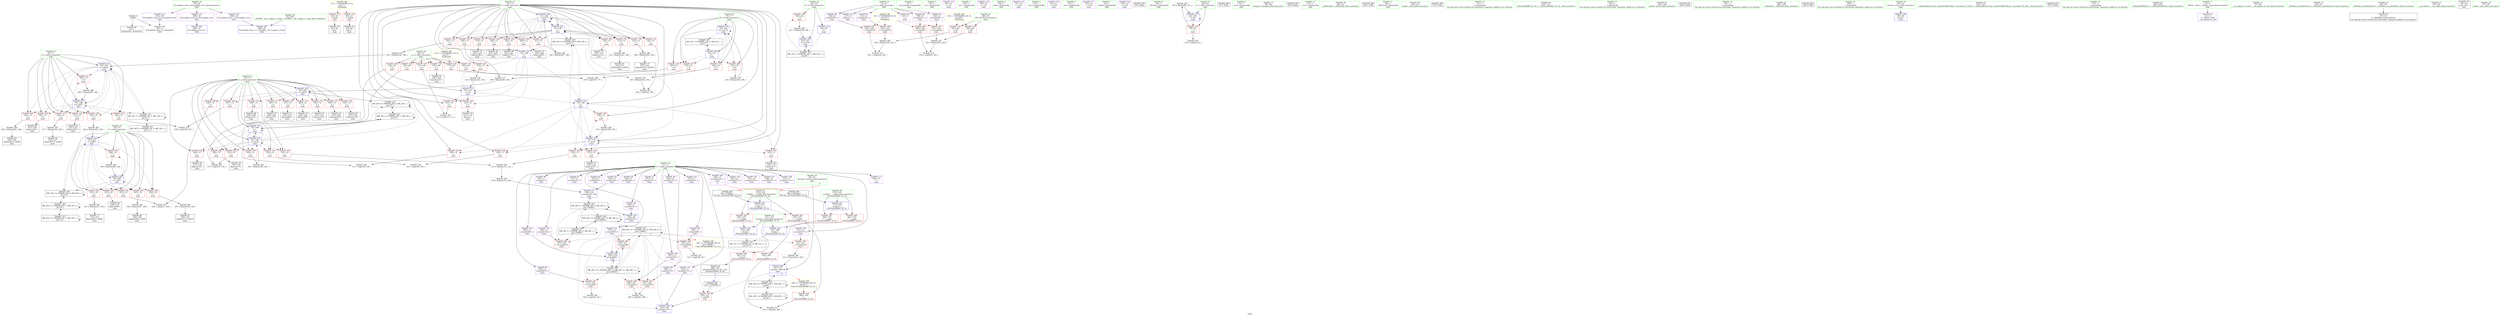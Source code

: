 digraph "SVFG" {
	label="SVFG";

	Node0x559bc546ea20 [shape=record,color=grey,label="{NodeID: 0\nNullPtr}"];
	Node0x559bc546ea20 -> Node0x559bc5495c10[style=solid];
	Node0x559bc546ea20 -> Node0x559bc5499000[style=solid];
	Node0x559bc54c0100 [shape=record,color=yellow,style=double,label="{NodeID: 360\n2V_1 = ENCHI(MR_2V_0)\npts\{1 \}\nFun[main]}"];
	Node0x559bc54c0100 -> Node0x559bc549a940[style=dashed];
	Node0x559bc54c0100 -> Node0x559bc549aa10[style=dashed];
	Node0x559bc54a4a10 [shape=record,color=grey,label="{NodeID: 277\n190 = Binary(188, 189, )\n}"];
	Node0x559bc54a4a10 -> Node0x559bc5499b90[style=solid];
	Node0x559bc5498440 [shape=record,color=red,label="{NodeID: 194\n268\<--267\n\<--arrayidx78\nmain\n}"];
	Node0x559bc5498440 -> Node0x559bc54a7b90[style=solid];
	Node0x559bc5495720 [shape=record,color=purple,label="{NodeID: 111\n345\<--11\n\<--f\nmain\n}"];
	Node0x559bc5493930 [shape=record,color=green,label="{NodeID: 28\n64\<--65\nT\<--T_field_insensitive\nmain\n}"];
	Node0x559bc5493930 -> Node0x559bc549abb0[style=solid];
	Node0x559bc5493930 -> Node0x559bc54991d0[style=solid];
	Node0x559bc5493930 -> Node0x559bc54a2280[style=solid];
	Node0x559bc54a7410 [shape=record,color=grey,label="{NodeID: 305\n137 = cmp(135, 136, )\n}"];
	Node0x559bc5499b90 [shape=record,color=blue,label="{NodeID: 222\n74\<--190\nj\<--add32\nmain\n}"];
	Node0x559bc5499b90 -> Node0x559bc549cdd0[style=dashed];
	Node0x559bc5499b90 -> Node0x559bc549cea0[style=dashed];
	Node0x559bc5499b90 -> Node0x559bc549cf70[style=dashed];
	Node0x559bc5499b90 -> Node0x559bc549d040[style=dashed];
	Node0x559bc5499b90 -> Node0x559bc549d110[style=dashed];
	Node0x559bc5499b90 -> Node0x559bc549d1e0[style=dashed];
	Node0x559bc5499b90 -> Node0x559bc549d2b0[style=dashed];
	Node0x559bc5499b90 -> Node0x559bc549d380[style=dashed];
	Node0x559bc5499b90 -> Node0x559bc549d450[style=dashed];
	Node0x559bc5499b90 -> Node0x559bc54bb660[style=dashed];
	Node0x559bc549b640 [shape=record,color=red,label="{NodeID: 139\n231\<--70\n\<--k\nmain\n}"];
	Node0x559bc549b640 -> Node0x559bc54967d0[style=solid];
	Node0x559bc5496220 [shape=record,color=black,label="{NodeID: 56\n147\<--146\nidxprom13\<--\nmain\n}"];
	Node0x559bc549cd00 [shape=record,color=red,label="{NodeID: 167\n164\<--74\n\<--j\nmain\n}"];
	Node0x559bc549cd00 -> Node0x559bc54a5790[style=solid];
	Node0x559bc54978e0 [shape=record,color=purple,label="{NodeID: 84\n116\<--8\n\<--a\nmain\n}"];
	Node0x559bc546e930 [shape=record,color=green,label="{NodeID: 1\n7\<--1\n__dso_handle\<--dummyObj\nGlob }"];
	Node0x559bc54c0210 [shape=record,color=yellow,style=double,label="{NodeID: 361\n4V_1 = ENCHI(MR_4V_0)\npts\{10 \}\nFun[main]}"];
	Node0x559bc54c0210 -> Node0x559bc549dd40[style=dashed];
	Node0x559bc54c0210 -> Node0x559bc549de10[style=dashed];
	Node0x559bc54c0210 -> Node0x559bc549dfb0[style=dashed];
	Node0x559bc54c0210 -> Node0x559bc549e080[style=dashed];
	Node0x559bc54a4b90 [shape=record,color=grey,label="{NodeID: 278\n333 = Binary(332, 108, )\n}"];
	Node0x559bc54a4b90 -> Node0x559bc54a21b0[style=solid];
	Node0x559bc5498510 [shape=record,color=red,label="{NodeID: 195\n278\<--277\n\<--arrayidx85\nmain\n}"];
	Node0x559bc5498510 -> Node0x559bc5499e00[style=solid];
	Node0x559bc54957f0 [shape=record,color=purple,label="{NodeID: 112\n346\<--11\narrayidx123\<--f\nmain\n}"];
	Node0x559bc54957f0 -> Node0x559bc5498780[style=solid];
	Node0x559bc5493a00 [shape=record,color=green,label="{NodeID: 29\n66\<--67\nn\<--n_field_insensitive\nmain\n}"];
	Node0x559bc5493a00 -> Node0x559bc549ac80[style=solid];
	Node0x559bc5493a00 -> Node0x559bc549ad50[style=solid];
	Node0x559bc5493a00 -> Node0x559bc549ae20[style=solid];
	Node0x559bc5493a00 -> Node0x559bc549aef0[style=solid];
	Node0x559bc5493a00 -> Node0x559bc549afc0[style=solid];
	Node0x559bc5493a00 -> Node0x559bc549b090[style=solid];
	Node0x559bc54a7590 [shape=record,color=grey,label="{NodeID: 306\n131 = cmp(129, 130, )\n}"];
	Node0x559bc5499c60 [shape=record,color=blue,label="{NodeID: 223\n70\<--193\nk\<--add33\nmain\n}"];
	Node0x559bc5499c60 -> Node0x559bc549b300[style=dashed];
	Node0x559bc5499c60 -> Node0x559bc549b3d0[style=dashed];
	Node0x559bc5499c60 -> Node0x559bc549b4a0[style=dashed];
	Node0x559bc5499c60 -> Node0x559bc549b570[style=dashed];
	Node0x559bc5499c60 -> Node0x559bc549b640[style=dashed];
	Node0x559bc5499c60 -> Node0x559bc549b710[style=dashed];
	Node0x559bc5499c60 -> Node0x559bc549b7e0[style=dashed];
	Node0x559bc5499c60 -> Node0x559bc5499c60[style=dashed];
	Node0x559bc5499c60 -> Node0x559bc5499fa0[style=dashed];
	Node0x559bc5499c60 -> Node0x559bc54b7660[style=dashed];
	Node0x559bc549b710 [shape=record,color=red,label="{NodeID: 140\n243\<--70\n\<--k\nmain\n}"];
	Node0x559bc549b710 -> Node0x559bc54a5d90[style=solid];
	Node0x559bc54962f0 [shape=record,color=black,label="{NodeID: 57\n156\<--155\nidxprom15\<--\nmain\n}"];
	Node0x559bc549cdd0 [shape=record,color=red,label="{NodeID: 168\n197\<--74\n\<--j\nmain\n}"];
	Node0x559bc549cdd0 -> Node0x559bc54a8310[style=solid];
	Node0x559bc54979b0 [shape=record,color=purple,label="{NodeID: 85\n202\<--8\narrayidx38\<--a\nmain\n}"];
	Node0x559bc54979b0 -> Node0x559bc549dd40[style=solid];
	Node0x559bc5474a80 [shape=record,color=green,label="{NodeID: 2\n14\<--1\n.str\<--dummyObj\nGlob }"];
	Node0x559bc54a4d10 [shape=record,color=grey,label="{NodeID: 279\n193 = Binary(192, 108, )\n}"];
	Node0x559bc54a4d10 -> Node0x559bc5499c60[style=solid];
	Node0x559bc54985e0 [shape=record,color=red,label="{NodeID: 196\n312\<--311\n\<--arrayidx107\nmain\n}"];
	Node0x559bc54985e0 -> Node0x559bc54a5910[style=solid];
	Node0x559bc54958c0 [shape=record,color=purple,label="{NodeID: 113\n85\<--14\n\<--.str\nmain\n}"];
	Node0x559bc5493ad0 [shape=record,color=green,label="{NodeID: 30\n68\<--69\ndif\<--dif_field_insensitive\nmain\n}"];
	Node0x559bc5493ad0 -> Node0x559bc549b160[style=solid];
	Node0x559bc5493ad0 -> Node0x559bc549b230[style=solid];
	Node0x559bc54a7710 [shape=record,color=grey,label="{NodeID: 307\n221 = cmp(220, 83, )\n}"];
	Node0x559bc5499d30 [shape=record,color=blue,label="{NodeID: 224\n78\<--224\nl\<--add51\nmain\n}"];
	Node0x559bc5499d30 -> Node0x559bc549d860[style=dashed];
	Node0x559bc5499d30 -> Node0x559bc549d930[style=dashed];
	Node0x559bc5499d30 -> Node0x559bc549da00[style=dashed];
	Node0x559bc5499d30 -> Node0x559bc549dad0[style=dashed];
	Node0x559bc5499d30 -> Node0x559bc549dba0[style=dashed];
	Node0x559bc5499d30 -> Node0x559bc549dc70[style=dashed];
	Node0x559bc5499d30 -> Node0x559bc5499ed0[style=dashed];
	Node0x559bc5499d30 -> Node0x559bc54bd960[style=dashed];
	Node0x559bc549b7e0 [shape=record,color=red,label="{NodeID: 141\n295\<--70\n\<--k\nmain\n}"];
	Node0x559bc549b7e0 -> Node0x559bc54a6990[style=solid];
	Node0x559bc54963c0 [shape=record,color=black,label="{NodeID: 58\n159\<--158\nidxprom17\<--\nmain\n}"];
	Node0x559bc549cea0 [shape=record,color=red,label="{NodeID: 169\n228\<--74\n\<--j\nmain\n}"];
	Node0x559bc549cea0 -> Node0x559bc54a7d10[style=solid];
	Node0x559bc5497a80 [shape=record,color=purple,label="{NodeID: 86\n208\<--8\narrayidx41\<--a\nmain\n}"];
	Node0x559bc5497a80 -> Node0x559bc549de10[style=solid];
	Node0x559bc54727c0 [shape=record,color=green,label="{NodeID: 3\n16\<--1\n.str.1\<--dummyObj\nGlob }"];
	Node0x559bc54a4e90 [shape=record,color=grey,label="{NodeID: 280\n328 = Binary(327, 108, )\n}"];
	Node0x559bc54a4e90 -> Node0x559bc549a210[style=solid];
	Node0x559bc54986b0 [shape=record,color=red,label="{NodeID: 197\n318\<--315\n\<--call109\nmain\n}"];
	Node0x559bc54986b0 -> Node0x559bc549a140[style=solid];
	Node0x559bc5495990 [shape=record,color=purple,label="{NodeID: 114\n86\<--16\n\<--.str.1\nmain\n}"];
	Node0x559bc5493ba0 [shape=record,color=green,label="{NodeID: 31\n70\<--71\nk\<--k_field_insensitive\nmain\n}"];
	Node0x559bc5493ba0 -> Node0x559bc549b300[style=solid];
	Node0x559bc5493ba0 -> Node0x559bc549b3d0[style=solid];
	Node0x559bc5493ba0 -> Node0x559bc549b4a0[style=solid];
	Node0x559bc5493ba0 -> Node0x559bc549b570[style=solid];
	Node0x559bc5493ba0 -> Node0x559bc549b640[style=solid];
	Node0x559bc5493ba0 -> Node0x559bc549b710[style=solid];
	Node0x559bc5493ba0 -> Node0x559bc549b7e0[style=solid];
	Node0x559bc5493ba0 -> Node0x559bc5499c60[style=solid];
	Node0x559bc5493ba0 -> Node0x559bc5499fa0[style=solid];
	Node0x559bc54a7890 [shape=record,color=grey,label="{NodeID: 308\n178 = cmp(176, 177, )\n}"];
	Node0x559bc5499e00 [shape=record,color=blue,label="{NodeID: 225\n284\<--278\narrayidx89\<--\nmain\n}"];
	Node0x559bc5499e00 -> Node0x559bc54b6c60[style=dashed];
	Node0x559bc549b8b0 [shape=record,color=red,label="{NodeID: 142\n110\<--72\n\<--i\nmain\n}"];
	Node0x559bc549b8b0 -> Node0x559bc54a6e10[style=solid];
	Node0x559bc5496490 [shape=record,color=black,label="{NodeID: 59\n201\<--200\nidxprom37\<--\nmain\n}"];
	Node0x559bc549cf70 [shape=record,color=red,label="{NodeID: 170\n258\<--74\n\<--j\nmain\n}"];
	Node0x559bc549cf70 -> Node0x559bc5496be0[style=solid];
	Node0x559bc5497b50 [shape=record,color=purple,label="{NodeID: 87\n233\<--8\narrayidx56\<--a\nmain\n}"];
	Node0x559bc5497b50 -> Node0x559bc549dfb0[style=solid];
	Node0x559bc54723a0 [shape=record,color=green,label="{NodeID: 4\n18\<--1\nstdin\<--dummyObj\nGlob }"];
	Node0x559bc54a5010 [shape=record,color=grey,label="{NodeID: 281\n217 = Binary(216, 108, )\n}"];
	Node0x559bc54a5010 -> Node0x559bc5496700[style=solid];
	Node0x559bc5498780 [shape=record,color=red,label="{NodeID: 198\n347\<--346\n\<--arrayidx123\nmain\n}"];
	Node0x559bc5495a60 [shape=record,color=purple,label="{NodeID: 115\n91\<--19\n\<--.str.2\nmain\n}"];
	Node0x559bc5493c70 [shape=record,color=green,label="{NodeID: 32\n72\<--73\ni\<--i_field_insensitive\nmain\n}"];
	Node0x559bc5493c70 -> Node0x559bc549b8b0[style=solid];
	Node0x559bc5493c70 -> Node0x559bc549b980[style=solid];
	Node0x559bc5493c70 -> Node0x559bc549ba50[style=solid];
	Node0x559bc5493c70 -> Node0x559bc549bb20[style=solid];
	Node0x559bc5493c70 -> Node0x559bc549bbf0[style=solid];
	Node0x559bc5493c70 -> Node0x559bc549bcc0[style=solid];
	Node0x559bc5493c70 -> Node0x559bc549bd90[style=solid];
	Node0x559bc5493c70 -> Node0x559bc549be60[style=solid];
	Node0x559bc5493c70 -> Node0x559bc549bf30[style=solid];
	Node0x559bc5493c70 -> Node0x559bc549c000[style=solid];
	Node0x559bc5493c70 -> Node0x559bc549c0d0[style=solid];
	Node0x559bc5493c70 -> Node0x559bc549c1a0[style=solid];
	Node0x559bc5493c70 -> Node0x559bc549c270[style=solid];
	Node0x559bc5493c70 -> Node0x559bc549c340[style=solid];
	Node0x559bc5493c70 -> Node0x559bc549c410[style=solid];
	Node0x559bc5493c70 -> Node0x559bc549c4e0[style=solid];
	Node0x559bc5493c70 -> Node0x559bc549c5b0[style=solid];
	Node0x559bc5493c70 -> Node0x559bc549c680[style=solid];
	Node0x559bc5493c70 -> Node0x559bc549c750[style=solid];
	Node0x559bc5493c70 -> Node0x559bc549c820[style=solid];
	Node0x559bc5493c70 -> Node0x559bc5499370[style=solid];
	Node0x559bc5493c70 -> Node0x559bc5499440[style=solid];
	Node0x559bc5493c70 -> Node0x559bc5499510[style=solid];
	Node0x559bc5493c70 -> Node0x559bc5499920[style=solid];
	Node0x559bc5493c70 -> Node0x559bc5499ac0[style=solid];
	Node0x559bc5493c70 -> Node0x559bc549a210[style=solid];
	Node0x559bc54a7a10 [shape=record,color=grey,label="{NodeID: 309\n252 = cmp(251, 83, )\n}"];
	Node0x559bc5499ed0 [shape=record,color=blue,label="{NodeID: 226\n78\<--290\nl\<--inc93\nmain\n}"];
	Node0x559bc5499ed0 -> Node0x559bc549d860[style=dashed];
	Node0x559bc5499ed0 -> Node0x559bc549d930[style=dashed];
	Node0x559bc5499ed0 -> Node0x559bc549da00[style=dashed];
	Node0x559bc5499ed0 -> Node0x559bc549dad0[style=dashed];
	Node0x559bc5499ed0 -> Node0x559bc549dba0[style=dashed];
	Node0x559bc5499ed0 -> Node0x559bc549dc70[style=dashed];
	Node0x559bc5499ed0 -> Node0x559bc5499ed0[style=dashed];
	Node0x559bc5499ed0 -> Node0x559bc54bd960[style=dashed];
	Node0x559bc549b980 [shape=record,color=red,label="{NodeID: 143\n114\<--72\n\<--i\nmain\n}"];
	Node0x559bc549b980 -> Node0x559bc5496080[style=solid];
	Node0x559bc5496560 [shape=record,color=black,label="{NodeID: 60\n207\<--206\nidxprom40\<--\nmain\n}"];
	Node0x559bc549d040 [shape=record,color=red,label="{NodeID: 171\n265\<--74\n\<--j\nmain\n}"];
	Node0x559bc549d040 -> Node0x559bc5496d80[style=solid];
	Node0x559bc5497c20 [shape=record,color=purple,label="{NodeID: 88\n239\<--8\narrayidx59\<--a\nmain\n}"];
	Node0x559bc5497c20 -> Node0x559bc549e080[style=solid];
	Node0x559bc5472430 [shape=record,color=green,label="{NodeID: 5\n19\<--1\n.str.2\<--dummyObj\nGlob }"];
	Node0x559bc54c0590 [shape=record,color=yellow,style=double,label="{NodeID: 365\n12V_1 = ENCHI(MR_12V_0)\npts\{67 \}\nFun[main]}"];
	Node0x559bc54c0590 -> Node0x559bc549ac80[style=dashed];
	Node0x559bc54c0590 -> Node0x559bc549ad50[style=dashed];
	Node0x559bc54c0590 -> Node0x559bc549ae20[style=dashed];
	Node0x559bc54c0590 -> Node0x559bc549aef0[style=dashed];
	Node0x559bc54c0590 -> Node0x559bc549afc0[style=dashed];
	Node0x559bc54c0590 -> Node0x559bc549b090[style=dashed];
	Node0x559bc54a5190 [shape=record,color=grey,label="{NodeID: 282\n224 = Binary(223, 108, )\n}"];
	Node0x559bc54a5190 -> Node0x559bc5499d30[style=solid];
	Node0x559bc5498850 [shape=record,color=red,label="{NodeID: 199\n391\<--371\n\<--retval\n_ZSt3minIiERKT_S2_S2_\n}"];
	Node0x559bc5498850 -> Node0x559bc5497740[style=solid];
	Node0x559bc549a300 [shape=record,color=purple,label="{NodeID: 116\n92\<--21\n\<--.str.3\nmain\n}"];
	Node0x559bc5493d40 [shape=record,color=green,label="{NodeID: 33\n74\<--75\nj\<--j_field_insensitive\nmain\n}"];
	Node0x559bc5493d40 -> Node0x559bc549c8f0[style=solid];
	Node0x559bc5493d40 -> Node0x559bc549c9c0[style=solid];
	Node0x559bc5493d40 -> Node0x559bc549ca90[style=solid];
	Node0x559bc5493d40 -> Node0x559bc549cb60[style=solid];
	Node0x559bc5493d40 -> Node0x559bc549cc30[style=solid];
	Node0x559bc5493d40 -> Node0x559bc549cd00[style=solid];
	Node0x559bc5493d40 -> Node0x559bc549cdd0[style=solid];
	Node0x559bc5493d40 -> Node0x559bc549cea0[style=solid];
	Node0x559bc5493d40 -> Node0x559bc549cf70[style=solid];
	Node0x559bc5493d40 -> Node0x559bc549d040[style=solid];
	Node0x559bc5493d40 -> Node0x559bc549d110[style=solid];
	Node0x559bc5493d40 -> Node0x559bc549d1e0[style=solid];
	Node0x559bc5493d40 -> Node0x559bc549d2b0[style=solid];
	Node0x559bc5493d40 -> Node0x559bc549d380[style=solid];
	Node0x559bc5493d40 -> Node0x559bc549d450[style=solid];
	Node0x559bc5493d40 -> Node0x559bc54995e0[style=solid];
	Node0x559bc5493d40 -> Node0x559bc5499850[style=solid];
	Node0x559bc5493d40 -> Node0x559bc5499b90[style=solid];
	Node0x559bc54a7b90 [shape=record,color=grey,label="{NodeID: 310\n269 = cmp(261, 268, )\n}"];
	Node0x559bc5499fa0 [shape=record,color=blue,label="{NodeID: 227\n70\<--296\nk\<--inc97\nmain\n}"];
	Node0x559bc5499fa0 -> Node0x559bc549b300[style=dashed];
	Node0x559bc5499fa0 -> Node0x559bc549b3d0[style=dashed];
	Node0x559bc5499fa0 -> Node0x559bc549b4a0[style=dashed];
	Node0x559bc5499fa0 -> Node0x559bc549b570[style=dashed];
	Node0x559bc5499fa0 -> Node0x559bc549b640[style=dashed];
	Node0x559bc5499fa0 -> Node0x559bc549b710[style=dashed];
	Node0x559bc5499fa0 -> Node0x559bc549b7e0[style=dashed];
	Node0x559bc5499fa0 -> Node0x559bc5499c60[style=dashed];
	Node0x559bc5499fa0 -> Node0x559bc5499fa0[style=dashed];
	Node0x559bc5499fa0 -> Node0x559bc54b7660[style=dashed];
	Node0x559bc549ba50 [shape=record,color=red,label="{NodeID: 144\n123\<--72\n\<--i\nmain\n}"];
	Node0x559bc549ba50 -> Node0x559bc54a6090[style=solid];
	Node0x559bc5496630 [shape=record,color=black,label="{NodeID: 61\n214\<--213\nidxprom44\<--add43\nmain\n}"];
	Node0x559bc549d110 [shape=record,color=red,label="{NodeID: 172\n275\<--74\n\<--j\nmain\n}"];
	Node0x559bc549d110 -> Node0x559bc5496f20[style=solid];
	Node0x559bc5497cf0 [shape=record,color=purple,label="{NodeID: 89\n145\<--11\narrayidx\<--f\nmain\n}"];
	Node0x559bc54724c0 [shape=record,color=green,label="{NodeID: 6\n21\<--1\n.str.3\<--dummyObj\nGlob }"];
	Node0x559bc54c0670 [shape=record,color=yellow,style=double,label="{NodeID: 366\n14V_1 = ENCHI(MR_14V_0)\npts\{69 \}\nFun[main]}"];
	Node0x559bc54c0670 -> Node0x559bc549b160[style=dashed];
	Node0x559bc54c0670 -> Node0x559bc549b230[style=dashed];
	Node0x559bc54a5310 [shape=record,color=grey,label="{NodeID: 283\n248 = Binary(247, 108, )\n}"];
	Node0x559bc54a5310 -> Node0x559bc5496a40[style=solid];
	Node0x559bc5498920 [shape=record,color=red,label="{NodeID: 200\n381\<--373\n\<--__a.addr\n_ZSt3minIiERKT_S2_S2_\n}"];
	Node0x559bc5498920 -> Node0x559bc5498d30[style=solid];
	Node0x559bc549a3d0 [shape=record,color=purple,label="{NodeID: 117\n118\<--25\n\<--.str.4\nmain\n}"];
	Node0x559bc5493e10 [shape=record,color=green,label="{NodeID: 34\n76\<--77\nll\<--ll_field_insensitive\nmain\n}"];
	Node0x559bc5493e10 -> Node0x559bc549d520[style=solid];
	Node0x559bc5493e10 -> Node0x559bc549d5f0[style=solid];
	Node0x559bc5493e10 -> Node0x559bc549d6c0[style=solid];
	Node0x559bc5493e10 -> Node0x559bc549d790[style=solid];
	Node0x559bc5493e10 -> Node0x559bc54999f0[style=solid];
	Node0x559bc5493e10 -> Node0x559bc54a21b0[style=solid];
	Node0x559bc54a7d10 [shape=record,color=grey,label="{NodeID: 311\n229 = cmp(227, 228, )\n}"];
	Node0x559bc549a070 [shape=record,color=blue,label="{NodeID: 228\n80\<--313\nref.tmp\<--add108\nmain\n|{|<s2>9}}"];
	Node0x559bc549a070 -> Node0x559bc54986b0[style=dashed];
	Node0x559bc549a070 -> Node0x559bc54bc060[style=dashed];
	Node0x559bc549a070:s2 -> Node0x559bc54c0020[style=dashed,color=red];
	Node0x559bc549bb20 [shape=record,color=red,label="{NodeID: 145\n129\<--72\n\<--i\nmain\n}"];
	Node0x559bc549bb20 -> Node0x559bc54a7590[style=solid];
	Node0x559bc5496700 [shape=record,color=black,label="{NodeID: 62\n218\<--217\nidxprom47\<--sub46\nmain\n}"];
	Node0x559bc549d1e0 [shape=record,color=red,label="{NodeID: 173\n282\<--74\n\<--j\nmain\n}"];
	Node0x559bc549d1e0 -> Node0x559bc54970c0[style=solid];
	Node0x559bc5497dc0 [shape=record,color=purple,label="{NodeID: 90\n148\<--11\narrayidx14\<--f\nmain\n}"];
	Node0x559bc5497dc0 -> Node0x559bc54996b0[style=solid];
	Node0x559bc5472550 [shape=record,color=green,label="{NodeID: 7\n23\<--1\nstdout\<--dummyObj\nGlob }"];
	Node0x559bc54a5490 [shape=record,color=grey,label="{NodeID: 284\n255 = Binary(254, 108, )\n}"];
	Node0x559bc54a5490 -> Node0x559bc5496b10[style=solid];
	Node0x559bc54989f0 [shape=record,color=red,label="{NodeID: 201\n388\<--373\n\<--__a.addr\n_ZSt3minIiERKT_S2_S2_\n}"];
	Node0x559bc54989f0 -> Node0x559bc54a25c0[style=solid];
	Node0x559bc549a4a0 [shape=record,color=purple,label="{NodeID: 118\n339\<--27\n\<--.str.5\nmain\n}"];
	Node0x559bc5493ee0 [shape=record,color=green,label="{NodeID: 35\n78\<--79\nl\<--l_field_insensitive\nmain\n}"];
	Node0x559bc5493ee0 -> Node0x559bc549d860[style=solid];
	Node0x559bc5493ee0 -> Node0x559bc549d930[style=solid];
	Node0x559bc5493ee0 -> Node0x559bc549da00[style=solid];
	Node0x559bc5493ee0 -> Node0x559bc549dad0[style=solid];
	Node0x559bc5493ee0 -> Node0x559bc549dba0[style=solid];
	Node0x559bc5493ee0 -> Node0x559bc549dc70[style=solid];
	Node0x559bc5493ee0 -> Node0x559bc5499d30[style=solid];
	Node0x559bc5493ee0 -> Node0x559bc5499ed0[style=solid];
	Node0x559bc5104a60 [shape=record,color=black,label="{NodeID: 395\n95 = PHI()\n}"];
	Node0x559bc54a7e90 [shape=record,color=grey,label="{NodeID: 312\n210 = cmp(205, 209, )\n}"];
	Node0x559bc549a140 [shape=record,color=blue,label="{NodeID: 229\n324\<--318\narrayidx113\<--\nmain\n}"];
	Node0x559bc549a140 -> Node0x559bc54bc560[style=dashed];
	Node0x559bc549bbf0 [shape=record,color=red,label="{NodeID: 146\n140\<--72\n\<--i\nmain\n}"];
	Node0x559bc549bbf0 -> Node0x559bc54a7290[style=solid];
	Node0x559bc54967d0 [shape=record,color=black,label="{NodeID: 63\n232\<--231\nidxprom55\<--\nmain\n}"];
	Node0x559bc549d2b0 [shape=record,color=red,label="{NodeID: 174\n302\<--74\n\<--j\nmain\n}"];
	Node0x559bc549d2b0 -> Node0x559bc5497260[style=solid];
	Node0x559bc5497e90 [shape=record,color=purple,label="{NodeID: 91\n157\<--11\narrayidx16\<--f\nmain\n}"];
	Node0x559bc5473dd0 [shape=record,color=green,label="{NodeID: 8\n24\<--1\n_ZSt3cin\<--dummyObj\nGlob }"];
	Node0x559bc54a5610 [shape=record,color=grey,label="{NodeID: 285\n100 = Binary(99, 101, )\n}"];
	Node0x559bc54a5610 -> Node0x559bc54992a0[style=solid];
	Node0x559bc5498ac0 [shape=record,color=red,label="{NodeID: 202\n379\<--375\n\<--__b.addr\n_ZSt3minIiERKT_S2_S2_\n}"];
	Node0x559bc5498ac0 -> Node0x559bc5498c60[style=solid];
	Node0x559bc549a570 [shape=record,color=purple,label="{NodeID: 119\n408\<--30\nllvm.global_ctors_0\<--llvm.global_ctors\nGlob }"];
	Node0x559bc549a570 -> Node0x559bc5498e00[style=solid];
	Node0x559bc5493fb0 [shape=record,color=green,label="{NodeID: 36\n80\<--81\nref.tmp\<--ref.tmp_field_insensitive\nmain\n|{|<s1>9}}"];
	Node0x559bc5493fb0 -> Node0x559bc549a070[style=solid];
	Node0x559bc5493fb0:s1 -> Node0x559bc54d51c0[style=solid,color=red];
	Node0x559bc54d47d0 [shape=record,color=black,label="{NodeID: 396\n42 = PHI()\n}"];
	Node0x559bc54a8010 [shape=record,color=grey,label="{NodeID: 313\n383 = cmp(380, 382, )\n}"];
	Node0x559bc549a210 [shape=record,color=blue,label="{NodeID: 230\n72\<--328\ni\<--inc115\nmain\n}"];
	Node0x559bc549a210 -> Node0x559bc549c000[style=dashed];
	Node0x559bc549a210 -> Node0x559bc549c0d0[style=dashed];
	Node0x559bc549a210 -> Node0x559bc549c1a0[style=dashed];
	Node0x559bc549a210 -> Node0x559bc549c270[style=dashed];
	Node0x559bc549a210 -> Node0x559bc549c340[style=dashed];
	Node0x559bc549a210 -> Node0x559bc549c410[style=dashed];
	Node0x559bc549a210 -> Node0x559bc549c4e0[style=dashed];
	Node0x559bc549a210 -> Node0x559bc549c5b0[style=dashed];
	Node0x559bc549a210 -> Node0x559bc549c680[style=dashed];
	Node0x559bc549a210 -> Node0x559bc549c750[style=dashed];
	Node0x559bc549a210 -> Node0x559bc549c820[style=dashed];
	Node0x559bc549a210 -> Node0x559bc5499ac0[style=dashed];
	Node0x559bc549a210 -> Node0x559bc549a210[style=dashed];
	Node0x559bc549a210 -> Node0x559bc54b4960[style=dashed];
	Node0x559bc549bcc0 [shape=record,color=red,label="{NodeID: 147\n143\<--72\n\<--i\nmain\n}"];
	Node0x559bc549bcc0 -> Node0x559bc5496150[style=solid];
	Node0x559bc54968a0 [shape=record,color=black,label="{NodeID: 64\n238\<--237\nidxprom58\<--\nmain\n}"];
	Node0x559bc549d380 [shape=record,color=red,label="{NodeID: 175\n309\<--74\n\<--j\nmain\n}"];
	Node0x559bc549d380 -> Node0x559bc5497400[style=solid];
	Node0x559bc5497f60 [shape=record,color=purple,label="{NodeID: 92\n160\<--11\narrayidx18\<--f\nmain\n}"];
	Node0x559bc5497f60 -> Node0x559bc5499780[style=solid];
	Node0x559bc5473e60 [shape=record,color=green,label="{NodeID: 9\n25\<--1\n.str.4\<--dummyObj\nGlob }"];
	Node0x559bc54a5790 [shape=record,color=grey,label="{NodeID: 286\n165 = Binary(164, 108, )\n}"];
	Node0x559bc54a5790 -> Node0x559bc5499850[style=solid];
	Node0x559bc5498b90 [shape=record,color=red,label="{NodeID: 203\n385\<--375\n\<--__b.addr\n_ZSt3minIiERKT_S2_S2_\n}"];
	Node0x559bc5498b90 -> Node0x559bc54a24f0[style=solid];
	Node0x559bc549a670 [shape=record,color=purple,label="{NodeID: 120\n409\<--30\nllvm.global_ctors_1\<--llvm.global_ctors\nGlob }"];
	Node0x559bc549a670 -> Node0x559bc5498f00[style=solid];
	Node0x559bc5494080 [shape=record,color=green,label="{NodeID: 37\n88\<--89\nfreopen\<--freopen_field_insensitive\n}"];
	Node0x559bc54d48d0 [shape=record,color=black,label="{NodeID: 397\n105 = PHI()\n}"];
	Node0x559bc54a8190 [shape=record,color=grey,label="{NodeID: 314\n241 = cmp(236, 240, )\n}"];
	Node0x559bc54a21b0 [shape=record,color=blue,label="{NodeID: 231\n76\<--333\nll\<--inc118\nmain\n}"];
	Node0x559bc54a21b0 -> Node0x559bc549d520[style=dashed];
	Node0x559bc54a21b0 -> Node0x559bc549d5f0[style=dashed];
	Node0x559bc54a21b0 -> Node0x559bc549d6c0[style=dashed];
	Node0x559bc54a21b0 -> Node0x559bc549d790[style=dashed];
	Node0x559bc54a21b0 -> Node0x559bc54a21b0[style=dashed];
	Node0x559bc54a21b0 -> Node0x559bc54b5360[style=dashed];
	Node0x559bc549bd90 [shape=record,color=red,label="{NodeID: 148\n152\<--72\n\<--i\nmain\n}"];
	Node0x559bc549bd90 -> Node0x559bc54a6390[style=solid];
	Node0x559bc5496970 [shape=record,color=black,label="{NodeID: 65\n245\<--244\nidxprom63\<--add62\nmain\n}"];
	Node0x559bc549d450 [shape=record,color=red,label="{NodeID: 176\n322\<--74\n\<--j\nmain\n}"];
	Node0x559bc549d450 -> Node0x559bc54975a0[style=solid];
	Node0x559bc5498030 [shape=record,color=purple,label="{NodeID: 93\n215\<--11\narrayidx45\<--f\nmain\n}"];
	Node0x559bc5473ef0 [shape=record,color=green,label="{NodeID: 10\n27\<--1\n.str.5\<--dummyObj\nGlob }"];
	Node0x559bc54a5910 [shape=record,color=grey,label="{NodeID: 287\n313 = Binary(312, 108, )\n}"];
	Node0x559bc54a5910 -> Node0x559bc549a070[style=solid];
	Node0x559bc5498c60 [shape=record,color=red,label="{NodeID: 204\n380\<--379\n\<--\n_ZSt3minIiERKT_S2_S2_\n}"];
	Node0x559bc5498c60 -> Node0x559bc54a8010[style=solid];
	Node0x559bc549a770 [shape=record,color=purple,label="{NodeID: 121\n410\<--30\nllvm.global_ctors_2\<--llvm.global_ctors\nGlob }"];
	Node0x559bc549a770 -> Node0x559bc5499000[style=solid];
	Node0x559bc5494180 [shape=record,color=green,label="{NodeID: 38\n96\<--97\n_ZNSirsERi\<--_ZNSirsERi_field_insensitive\n}"];
	Node0x559bc54d4a30 [shape=record,color=black,label="{NodeID: 398\n106 = PHI()\n}"];
	Node0x559bc54a8310 [shape=record,color=grey,label="{NodeID: 315\n198 = cmp(196, 197, )\n}"];
	Node0x559bc54a2280 [shape=record,color=blue,label="{NodeID: 232\n64\<--337\nT\<--inc120\nmain\n}"];
	Node0x559bc54a2280 -> Node0x559bc54b3f60[style=dashed];
	Node0x559bc549be60 [shape=record,color=red,label="{NodeID: 149\n155\<--72\n\<--i\nmain\n}"];
	Node0x559bc549be60 -> Node0x559bc54962f0[style=solid];
	Node0x559bc5496a40 [shape=record,color=black,label="{NodeID: 66\n249\<--248\nidxprom66\<--sub65\nmain\n}"];
	Node0x559bc54bb660 [shape=record,color=black,label="{NodeID: 343\nMR_20V_8 = PHI(MR_20V_9, MR_20V_7, )\npts\{75 \}\n}"];
	Node0x559bc54bb660 -> Node0x559bc5499b90[style=dashed];
	Node0x559bc54bb660 -> Node0x559bc54b4e60[style=dashed];
	Node0x559bc54bb660 -> Node0x559bc54bb660[style=dashed];
	Node0x559bc549d520 [shape=record,color=red,label="{NodeID: 177\n176\<--76\n\<--ll\nmain\n}"];
	Node0x559bc549d520 -> Node0x559bc54a7890[style=solid];
	Node0x559bc5498100 [shape=record,color=purple,label="{NodeID: 94\n219\<--11\narrayidx48\<--f\nmain\n}"];
	Node0x559bc5498100 -> Node0x559bc549dee0[style=solid];
	Node0x559bc5473f80 [shape=record,color=green,label="{NodeID: 11\n29\<--1\n_ZSt4cout\<--dummyObj\nGlob }"];
	Node0x559bc54a5a90 [shape=record,color=grey,label="{NodeID: 288\n170 = Binary(169, 108, )\n}"];
	Node0x559bc54a5a90 -> Node0x559bc5499920[style=solid];
	Node0x559bc5498d30 [shape=record,color=red,label="{NodeID: 205\n382\<--381\n\<--\n_ZSt3minIiERKT_S2_S2_\n}"];
	Node0x559bc5498d30 -> Node0x559bc54a8010[style=solid];
	Node0x559bc549a870 [shape=record,color=purple,label="{NodeID: 122\n117\<--8\nadd.ptr\<--a\nmain\n}"];
	Node0x559bc5494280 [shape=record,color=green,label="{NodeID: 39\n120\<--121\nscanf\<--scanf_field_insensitive\n}"];
	Node0x559bc54d4b00 [shape=record,color=black,label="{NodeID: 399\n119 = PHI()\n}"];
	Node0x559bc54a2350 [shape=record,color=blue,label="{NodeID: 233\n373\<--369\n__a.addr\<--__a\n_ZSt3minIiERKT_S2_S2_\n}"];
	Node0x559bc54a2350 -> Node0x559bc5498920[style=dashed];
	Node0x559bc54a2350 -> Node0x559bc54989f0[style=dashed];
	Node0x559bc549bf30 [shape=record,color=red,label="{NodeID: 150\n169\<--72\n\<--i\nmain\n}"];
	Node0x559bc549bf30 -> Node0x559bc54a5a90[style=solid];
	Node0x559bc5496b10 [shape=record,color=black,label="{NodeID: 67\n256\<--255\nidxprom71\<--add70\nmain\n}"];
	Node0x559bc54bbb60 [shape=record,color=black,label="{NodeID: 344\nMR_24V_4 = PHI(MR_24V_5, MR_24V_3, )\npts\{79 \}\n}"];
	Node0x559bc54bbb60 -> Node0x559bc54b5860[style=dashed];
	Node0x559bc54bbb60 -> Node0x559bc54bbb60[style=dashed];
	Node0x559bc54bbb60 -> Node0x559bc54bd960[style=dashed];
	Node0x559bc549d5f0 [shape=record,color=red,label="{NodeID: 178\n184\<--76\n\<--ll\nmain\n}"];
	Node0x559bc549d5f0 -> Node0x559bc54a4890[style=solid];
	Node0x559bc54981d0 [shape=record,color=purple,label="{NodeID: 95\n246\<--11\narrayidx64\<--f\nmain\n}"];
	Node0x559bc546ebc0 [shape=record,color=green,label="{NodeID: 12\n31\<--1\n\<--dummyObj\nCan only get source location for instruction, argument, global var or function.}"];
	Node0x559bc54a5c10 [shape=record,color=grey,label="{NodeID: 289\n306 = Binary(305, 108, )\n}"];
	Node0x559bc54a5c10 -> Node0x559bc5497330[style=solid];
	Node0x559bc5498e00 [shape=record,color=blue,label="{NodeID: 206\n408\<--31\nllvm.global_ctors_0\<--\nGlob }"];
	Node0x559bc549a940 [shape=record,color=red,label="{NodeID: 123\n84\<--18\n\<--stdin\nmain\n}"];
	Node0x559bc549a940 -> Node0x559bc5495ee0[style=solid];
	Node0x559bc5494380 [shape=record,color=green,label="{NodeID: 40\n316\<--317\n_ZSt3minIiERKT_S2_S2_\<--_ZSt3minIiERKT_S2_S2__field_insensitive\n}"];
	Node0x559bc54d4bd0 [shape=record,color=black,label="{NodeID: 400\n315 = PHI(368, )\n}"];
	Node0x559bc54d4bd0 -> Node0x559bc54986b0[style=solid];
	Node0x559bc54a2420 [shape=record,color=blue,label="{NodeID: 234\n375\<--370\n__b.addr\<--__b\n_ZSt3minIiERKT_S2_S2_\n}"];
	Node0x559bc54a2420 -> Node0x559bc5498ac0[style=dashed];
	Node0x559bc54a2420 -> Node0x559bc5498b90[style=dashed];
	Node0x559bc549c000 [shape=record,color=red,label="{NodeID: 151\n182\<--72\n\<--i\nmain\n}"];
	Node0x559bc549c000 -> Node0x559bc54a7110[style=solid];
	Node0x559bc5496be0 [shape=record,color=black,label="{NodeID: 68\n259\<--258\nidxprom73\<--\nmain\n}"];
	Node0x559bc54bc060 [shape=record,color=black,label="{NodeID: 345\nMR_26V_4 = PHI(MR_26V_5, MR_26V_3, )\npts\{81 \}\n}"];
	Node0x559bc54bc060 -> Node0x559bc549a070[style=dashed];
	Node0x559bc54bc060 -> Node0x559bc54b5d60[style=dashed];
	Node0x559bc54bc060 -> Node0x559bc54bc060[style=dashed];
	Node0x559bc549d6c0 [shape=record,color=red,label="{NodeID: 179\n189\<--76\n\<--ll\nmain\n}"];
	Node0x559bc549d6c0 -> Node0x559bc54a4a10[style=solid];
	Node0x559bc5494af0 [shape=record,color=purple,label="{NodeID: 96\n250\<--11\narrayidx67\<--f\nmain\n}"];
	Node0x559bc5494af0 -> Node0x559bc54982a0[style=solid];
	Node0x559bc546ec90 [shape=record,color=green,label="{NodeID: 13\n83\<--1\n\<--dummyObj\nCan only get source location for instruction, argument, global var or function.}"];
	Node0x559bc54a5d90 [shape=record,color=grey,label="{NodeID: 290\n244 = Binary(243, 108, )\n}"];
	Node0x559bc54a5d90 -> Node0x559bc5496970[style=solid];
	Node0x559bc5498f00 [shape=record,color=blue,label="{NodeID: 207\n409\<--32\nllvm.global_ctors_1\<--_GLOBAL__sub_I_jingui_2_0.cpp\nGlob }"];
	Node0x559bc549aa10 [shape=record,color=red,label="{NodeID: 124\n90\<--23\n\<--stdout\nmain\n}"];
	Node0x559bc549aa10 -> Node0x559bc5495fb0[style=solid];
	Node0x559bc5494480 [shape=record,color=green,label="{NodeID: 41\n341\<--342\nprintf\<--printf_field_insensitive\n}"];
	Node0x559bc54d4dc0 [shape=record,color=black,label="{NodeID: 401\n340 = PHI()\n}"];
	Node0x559bc54a24f0 [shape=record,color=blue,label="{NodeID: 235\n371\<--385\nretval\<--\n_ZSt3minIiERKT_S2_S2_\n}"];
	Node0x559bc54a24f0 -> Node0x559bc54bed60[style=dashed];
	Node0x559bc549c0d0 [shape=record,color=red,label="{NodeID: 152\n188\<--72\n\<--i\nmain\n}"];
	Node0x559bc549c0d0 -> Node0x559bc54a4a10[style=solid];
	Node0x559bc5496cb0 [shape=record,color=black,label="{NodeID: 69\n263\<--262\nidxprom75\<--\nmain\n}"];
	Node0x559bc54bc560 [shape=record,color=black,label="{NodeID: 346\nMR_28V_9 = PHI(MR_28V_16, MR_28V_8, )\npts\{130000 \}\n}"];
	Node0x559bc54bc560 -> Node0x559bc5498780[style=dashed];
	Node0x559bc54bc560 -> Node0x559bc54b6260[style=dashed];
	Node0x559bc54bc560 -> Node0x559bc54bc560[style=dashed];
	Node0x559bc54bc560 -> Node0x559bc54bde60[style=dashed];
	Node0x559bc549d790 [shape=record,color=red,label="{NodeID: 180\n332\<--76\n\<--ll\nmain\n}"];
	Node0x559bc549d790 -> Node0x559bc54a4b90[style=solid];
	Node0x559bc5494bc0 [shape=record,color=purple,label="{NodeID: 97\n257\<--11\narrayidx72\<--f\nmain\n}"];
	Node0x559bc546ed60 [shape=record,color=green,label="{NodeID: 14\n101\<--1\n\<--dummyObj\nCan only get source location for instruction, argument, global var or function.}"];
	Node0x559bc54a5f10 [shape=record,color=grey,label="{NodeID: 291\n272 = Binary(271, 108, )\n}"];
	Node0x559bc54a5f10 -> Node0x559bc5496e50[style=solid];
	Node0x559bc5499000 [shape=record,color=blue, style = dotted,label="{NodeID: 208\n410\<--3\nllvm.global_ctors_2\<--dummyVal\nGlob }"];
	Node0x559bc549aae0 [shape=record,color=red,label="{NodeID: 125\n99\<--62\n\<--t\nmain\n}"];
	Node0x559bc549aae0 -> Node0x559bc54a5610[style=solid];
	Node0x559bc549aae0 -> Node0x559bc54a6f90[style=solid];
	Node0x559bc5494580 [shape=record,color=green,label="{NodeID: 42\n349\<--350\n_ZNSolsEi\<--_ZNSolsEi_field_insensitive\n}"];
	Node0x559bc54d4e90 [shape=record,color=black,label="{NodeID: 402\n348 = PHI()\n}"];
	Node0x559bc54a25c0 [shape=record,color=blue,label="{NodeID: 236\n371\<--388\nretval\<--\n_ZSt3minIiERKT_S2_S2_\n}"];
	Node0x559bc54a25c0 -> Node0x559bc54bed60[style=dashed];
	Node0x559bc549c1a0 [shape=record,color=red,label="{NodeID: 153\n192\<--72\n\<--i\nmain\n}"];
	Node0x559bc549c1a0 -> Node0x559bc54a4d10[style=solid];
	Node0x559bc5496d80 [shape=record,color=black,label="{NodeID: 70\n266\<--265\nidxprom77\<--\nmain\n}"];
	Node0x559bc549d860 [shape=record,color=red,label="{NodeID: 181\n227\<--78\n\<--l\nmain\n}"];
	Node0x559bc549d860 -> Node0x559bc54a7d10[style=solid];
	Node0x559bc5494c90 [shape=record,color=purple,label="{NodeID: 98\n260\<--11\narrayidx74\<--f\nmain\n}"];
	Node0x559bc5494c90 -> Node0x559bc5498370[style=solid];
	Node0x559bc546ee30 [shape=record,color=green,label="{NodeID: 15\n108\<--1\n\<--dummyObj\nCan only get source location for instruction, argument, global var or function.}"];
	Node0x559bc54a6090 [shape=record,color=grey,label="{NodeID: 292\n124 = Binary(123, 108, )\n}"];
	Node0x559bc54a6090 -> Node0x559bc5499440[style=solid];
	Node0x559bc5499100 [shape=record,color=blue,label="{NodeID: 209\n60\<--83\nretval\<--\nmain\n}"];
	Node0x559bc549abb0 [shape=record,color=red,label="{NodeID: 126\n336\<--64\n\<--T\nmain\n}"];
	Node0x559bc549abb0 -> Node0x559bc54a6690[style=solid];
	Node0x559bc5494680 [shape=record,color=green,label="{NodeID: 43\n352\<--353\n_ZSt4endlIcSt11char_traitsIcEERSt13basic_ostreamIT_T0_ES6_\<--_ZSt4endlIcSt11char_traitsIcEERSt13basic_ostreamIT_T0_ES6__field_insensitive\n}"];
	Node0x559bc54d4f60 [shape=record,color=black,label="{NodeID: 403\n351 = PHI()\n}"];
	Node0x559bc54b3f60 [shape=record,color=black,label="{NodeID: 320\nMR_10V_3 = PHI(MR_10V_4, MR_10V_2, )\npts\{65 \}\n}"];
	Node0x559bc54b3f60 -> Node0x559bc549abb0[style=dashed];
	Node0x559bc54b3f60 -> Node0x559bc54a2280[style=dashed];
	Node0x559bc549c270 [shape=record,color=red,label="{NodeID: 154\n200\<--72\n\<--i\nmain\n}"];
	Node0x559bc549c270 -> Node0x559bc5496490[style=solid];
	Node0x559bc5496e50 [shape=record,color=black,label="{NodeID: 71\n273\<--272\nidxprom82\<--add81\nmain\n}"];
	Node0x559bc549d930 [shape=record,color=red,label="{NodeID: 182\n237\<--78\n\<--l\nmain\n}"];
	Node0x559bc549d930 -> Node0x559bc54968a0[style=solid];
	Node0x559bc5494d60 [shape=record,color=purple,label="{NodeID: 99\n264\<--11\narrayidx76\<--f\nmain\n}"];
	Node0x559bc5473180 [shape=record,color=green,label="{NodeID: 16\n174\<--1\n\<--dummyObj\nCan only get source location for instruction, argument, global var or function.}"];
	Node0x559bc54a6210 [shape=record,color=grey,label="{NodeID: 293\n154 = Binary(153, 108, )\n}"];
	Node0x559bc54a6210 -> Node0x559bc5499780[style=solid];
	Node0x559bc54991d0 [shape=record,color=blue,label="{NodeID: 210\n64\<--83\nT\<--\nmain\n}"];
	Node0x559bc54991d0 -> Node0x559bc54b3f60[style=dashed];
	Node0x559bc549ac80 [shape=record,color=red,label="{NodeID: 127\n111\<--66\n\<--n\nmain\n}"];
	Node0x559bc549ac80 -> Node0x559bc54a6e10[style=solid];
	Node0x559bc5494780 [shape=record,color=green,label="{NodeID: 44\n354\<--355\n_ZNSolsEPFRSoS_E\<--_ZNSolsEPFRSoS_E_field_insensitive\n}"];
	Node0x559bc54d5030 [shape=record,color=black,label="{NodeID: 404\n369 = PHI(304, )\n0th arg _ZSt3minIiERKT_S2_S2_ }"];
	Node0x559bc54d5030 -> Node0x559bc54a2350[style=solid];
	Node0x559bc54b4460 [shape=record,color=black,label="{NodeID: 321\nMR_16V_2 = PHI(MR_16V_3, MR_16V_1, )\npts\{71 \}\n}"];
	Node0x559bc54b4460 -> Node0x559bc54b7660[style=dashed];
	Node0x559bc549c340 [shape=record,color=red,label="{NodeID: 155\n212\<--72\n\<--i\nmain\n}"];
	Node0x559bc549c340 -> Node0x559bc54a6510[style=solid];
	Node0x559bc5496f20 [shape=record,color=black,label="{NodeID: 72\n276\<--275\nidxprom84\<--\nmain\n}"];
	Node0x559bc549da00 [shape=record,color=red,label="{NodeID: 183\n247\<--78\n\<--l\nmain\n}"];
	Node0x559bc549da00 -> Node0x559bc54a5310[style=solid];
	Node0x559bc5494e30 [shape=record,color=purple,label="{NodeID: 100\n267\<--11\narrayidx78\<--f\nmain\n}"];
	Node0x559bc5494e30 -> Node0x559bc5498440[style=solid];
	Node0x559bc5473250 [shape=record,color=green,label="{NodeID: 17\n4\<--6\n_ZStL8__ioinit\<--_ZStL8__ioinit_field_insensitive\nGlob }"];
	Node0x559bc5473250 -> Node0x559bc5497810[style=solid];
	Node0x559bc54a6390 [shape=record,color=grey,label="{NodeID: 294\n153 = Binary(151, 152, )\n}"];
	Node0x559bc54a6390 -> Node0x559bc54a6210[style=solid];
	Node0x559bc54992a0 [shape=record,color=blue,label="{NodeID: 211\n62\<--100\nt\<--dec\nmain\n}"];
	Node0x559bc54992a0 -> Node0x559bc549aae0[style=dashed];
	Node0x559bc54992a0 -> Node0x559bc54992a0[style=dashed];
	Node0x559bc549ad50 [shape=record,color=red,label="{NodeID: 128\n130\<--66\n\<--n\nmain\n}"];
	Node0x559bc549ad50 -> Node0x559bc54a7590[style=solid];
	Node0x559bc5494880 [shape=record,color=green,label="{NodeID: 45\n371\<--372\nretval\<--retval_field_insensitive\n_ZSt3minIiERKT_S2_S2_\n}"];
	Node0x559bc5494880 -> Node0x559bc5498850[style=solid];
	Node0x559bc5494880 -> Node0x559bc54a24f0[style=solid];
	Node0x559bc5494880 -> Node0x559bc54a25c0[style=solid];
	Node0x559bc54d51c0 [shape=record,color=black,label="{NodeID: 405\n370 = PHI(80, )\n1st arg _ZSt3minIiERKT_S2_S2_ }"];
	Node0x559bc54d51c0 -> Node0x559bc54a2420[style=solid];
	Node0x559bc54b4960 [shape=record,color=black,label="{NodeID: 322\nMR_18V_2 = PHI(MR_18V_9, MR_18V_1, )\npts\{73 \}\n}"];
	Node0x559bc54b4960 -> Node0x559bc5499370[style=dashed];
	Node0x559bc549c410 [shape=record,color=red,label="{NodeID: 156\n262\<--72\n\<--i\nmain\n}"];
	Node0x559bc549c410 -> Node0x559bc5496cb0[style=solid];
	Node0x559bc5496ff0 [shape=record,color=black,label="{NodeID: 73\n280\<--279\nidxprom86\<--\nmain\n}"];
	Node0x559bc54bd960 [shape=record,color=black,label="{NodeID: 350\nMR_24V_5 = PHI(MR_24V_9, MR_24V_4, )\npts\{79 \}\n}"];
	Node0x559bc54bd960 -> Node0x559bc5499d30[style=dashed];
	Node0x559bc54bd960 -> Node0x559bc54bbb60[style=dashed];
	Node0x559bc54bd960 -> Node0x559bc54bd960[style=dashed];
	Node0x559bc549dad0 [shape=record,color=red,label="{NodeID: 184\n254\<--78\n\<--l\nmain\n}"];
	Node0x559bc549dad0 -> Node0x559bc54a5490[style=solid];
	Node0x559bc5494f00 [shape=record,color=purple,label="{NodeID: 101\n274\<--11\narrayidx83\<--f\nmain\n}"];
	Node0x559bc5473350 [shape=record,color=green,label="{NodeID: 18\n8\<--10\na\<--a_field_insensitive\nGlob }"];
	Node0x559bc5473350 -> Node0x559bc54978e0[style=solid];
	Node0x559bc5473350 -> Node0x559bc54979b0[style=solid];
	Node0x559bc5473350 -> Node0x559bc5497a80[style=solid];
	Node0x559bc5473350 -> Node0x559bc5497b50[style=solid];
	Node0x559bc5473350 -> Node0x559bc5497c20[style=solid];
	Node0x559bc5473350 -> Node0x559bc549a870[style=solid];
	Node0x559bc54a6510 [shape=record,color=grey,label="{NodeID: 295\n213 = Binary(212, 108, )\n}"];
	Node0x559bc54a6510 -> Node0x559bc5496630[style=solid];
	Node0x559bc5499370 [shape=record,color=blue,label="{NodeID: 212\n72\<--108\ni\<--\nmain\n}"];
	Node0x559bc5499370 -> Node0x559bc549b8b0[style=dashed];
	Node0x559bc5499370 -> Node0x559bc549b980[style=dashed];
	Node0x559bc5499370 -> Node0x559bc549ba50[style=dashed];
	Node0x559bc5499370 -> Node0x559bc5499440[style=dashed];
	Node0x559bc5499370 -> Node0x559bc5499510[style=dashed];
	Node0x559bc549ae20 [shape=record,color=red,label="{NodeID: 129\n136\<--66\n\<--n\nmain\n}"];
	Node0x559bc549ae20 -> Node0x559bc54a7410[style=solid];
	Node0x559bc5494950 [shape=record,color=green,label="{NodeID: 46\n373\<--374\n__a.addr\<--__a.addr_field_insensitive\n_ZSt3minIiERKT_S2_S2_\n}"];
	Node0x559bc5494950 -> Node0x559bc5498920[style=solid];
	Node0x559bc5494950 -> Node0x559bc54989f0[style=solid];
	Node0x559bc5494950 -> Node0x559bc54a2350[style=solid];
	Node0x559bc54b4e60 [shape=record,color=black,label="{NodeID: 323\nMR_20V_2 = PHI(MR_20V_7, MR_20V_1, )\npts\{75 \}\n}"];
	Node0x559bc54b4e60 -> Node0x559bc54995e0[style=dashed];
	Node0x559bc54b4e60 -> Node0x559bc54b4e60[style=dashed];
	Node0x559bc54b4e60 -> Node0x559bc54bb660[style=dashed];
	Node0x559bc549c4e0 [shape=record,color=red,label="{NodeID: 157\n279\<--72\n\<--i\nmain\n}"];
	Node0x559bc549c4e0 -> Node0x559bc5496ff0[style=solid];
	Node0x559bc54970c0 [shape=record,color=black,label="{NodeID: 74\n283\<--282\nidxprom88\<--\nmain\n}"];
	Node0x559bc54bde60 [shape=record,color=black,label="{NodeID: 351\nMR_28V_10 = PHI(MR_28V_15, MR_28V_9, )\npts\{130000 \}\n|{|<s11>9}}"];
	Node0x559bc54bde60 -> Node0x559bc549dee0[style=dashed];
	Node0x559bc54bde60 -> Node0x559bc54982a0[style=dashed];
	Node0x559bc54bde60 -> Node0x559bc5498370[style=dashed];
	Node0x559bc54bde60 -> Node0x559bc5498440[style=dashed];
	Node0x559bc54bde60 -> Node0x559bc5498510[style=dashed];
	Node0x559bc54bde60 -> Node0x559bc54985e0[style=dashed];
	Node0x559bc54bde60 -> Node0x559bc54986b0[style=dashed];
	Node0x559bc54bde60 -> Node0x559bc5499e00[style=dashed];
	Node0x559bc54bde60 -> Node0x559bc549a140[style=dashed];
	Node0x559bc54bde60 -> Node0x559bc54b6c60[style=dashed];
	Node0x559bc54bde60 -> Node0x559bc54bde60[style=dashed];
	Node0x559bc54bde60:s11 -> Node0x559bc54bff40[style=dashed,color=red];
	Node0x559bc549dba0 [shape=record,color=red,label="{NodeID: 185\n271\<--78\n\<--l\nmain\n}"];
	Node0x559bc549dba0 -> Node0x559bc54a5f10[style=solid];
	Node0x559bc5494fd0 [shape=record,color=purple,label="{NodeID: 102\n277\<--11\narrayidx85\<--f\nmain\n}"];
	Node0x559bc5494fd0 -> Node0x559bc5498510[style=solid];
	Node0x559bc54738b0 [shape=record,color=green,label="{NodeID: 19\n11\<--13\nf\<--f_field_insensitive\nGlob }"];
	Node0x559bc54738b0 -> Node0x559bc5497cf0[style=solid];
	Node0x559bc54738b0 -> Node0x559bc5497dc0[style=solid];
	Node0x559bc54738b0 -> Node0x559bc5497e90[style=solid];
	Node0x559bc54738b0 -> Node0x559bc5497f60[style=solid];
	Node0x559bc54738b0 -> Node0x559bc5498030[style=solid];
	Node0x559bc54738b0 -> Node0x559bc5498100[style=solid];
	Node0x559bc54738b0 -> Node0x559bc54981d0[style=solid];
	Node0x559bc54738b0 -> Node0x559bc5494af0[style=solid];
	Node0x559bc54738b0 -> Node0x559bc5494bc0[style=solid];
	Node0x559bc54738b0 -> Node0x559bc5494c90[style=solid];
	Node0x559bc54738b0 -> Node0x559bc5494d60[style=solid];
	Node0x559bc54738b0 -> Node0x559bc5494e30[style=solid];
	Node0x559bc54738b0 -> Node0x559bc5494f00[style=solid];
	Node0x559bc54738b0 -> Node0x559bc5494fd0[style=solid];
	Node0x559bc54738b0 -> Node0x559bc54950a0[style=solid];
	Node0x559bc54738b0 -> Node0x559bc5495170[style=solid];
	Node0x559bc54738b0 -> Node0x559bc5495240[style=solid];
	Node0x559bc54738b0 -> Node0x559bc5495310[style=solid];
	Node0x559bc54738b0 -> Node0x559bc54953e0[style=solid];
	Node0x559bc54738b0 -> Node0x559bc54954b0[style=solid];
	Node0x559bc54738b0 -> Node0x559bc5495580[style=solid];
	Node0x559bc54738b0 -> Node0x559bc5495650[style=solid];
	Node0x559bc54738b0 -> Node0x559bc5495720[style=solid];
	Node0x559bc54738b0 -> Node0x559bc54957f0[style=solid];
	Node0x559bc54a6690 [shape=record,color=grey,label="{NodeID: 296\n337 = Binary(336, 108, )\n}"];
	Node0x559bc54a6690 -> Node0x559bc54a2280[style=solid];
	Node0x559bc5499440 [shape=record,color=blue,label="{NodeID: 213\n72\<--124\ni\<--inc\nmain\n}"];
	Node0x559bc5499440 -> Node0x559bc549b8b0[style=dashed];
	Node0x559bc5499440 -> Node0x559bc549b980[style=dashed];
	Node0x559bc5499440 -> Node0x559bc549ba50[style=dashed];
	Node0x559bc5499440 -> Node0x559bc5499440[style=dashed];
	Node0x559bc5499440 -> Node0x559bc5499510[style=dashed];
	Node0x559bc549aef0 [shape=record,color=red,label="{NodeID: 130\n177\<--66\n\<--n\nmain\n}"];
	Node0x559bc549aef0 -> Node0x559bc54a7890[style=solid];
	Node0x559bc5494a20 [shape=record,color=green,label="{NodeID: 47\n375\<--376\n__b.addr\<--__b.addr_field_insensitive\n_ZSt3minIiERKT_S2_S2_\n}"];
	Node0x559bc5494a20 -> Node0x559bc5498ac0[style=solid];
	Node0x559bc5494a20 -> Node0x559bc5498b90[style=solid];
	Node0x559bc5494a20 -> Node0x559bc54a2420[style=solid];
	Node0x559bc54b5360 [shape=record,color=black,label="{NodeID: 324\nMR_22V_2 = PHI(MR_22V_4, MR_22V_1, )\npts\{77 \}\n}"];
	Node0x559bc54b5360 -> Node0x559bc54999f0[style=dashed];
	Node0x559bc549c5b0 [shape=record,color=red,label="{NodeID: 158\n299\<--72\n\<--i\nmain\n}"];
	Node0x559bc549c5b0 -> Node0x559bc5497190[style=solid];
	Node0x559bc5497190 [shape=record,color=black,label="{NodeID: 75\n300\<--299\nidxprom99\<--\nmain\n}"];
	Node0x559bc549dc70 [shape=record,color=red,label="{NodeID: 186\n289\<--78\n\<--l\nmain\n}"];
	Node0x559bc549dc70 -> Node0x559bc54a6c90[style=solid];
	Node0x559bc54950a0 [shape=record,color=purple,label="{NodeID: 103\n281\<--11\narrayidx87\<--f\nmain\n}"];
	Node0x559bc54739b0 [shape=record,color=green,label="{NodeID: 20\n30\<--34\nllvm.global_ctors\<--llvm.global_ctors_field_insensitive\nGlob }"];
	Node0x559bc54739b0 -> Node0x559bc549a570[style=solid];
	Node0x559bc54739b0 -> Node0x559bc549a670[style=solid];
	Node0x559bc54739b0 -> Node0x559bc549a770[style=solid];
	Node0x559bc54a6810 [shape=record,color=grey,label="{NodeID: 297\n205 = Binary(203, 204, )\n}"];
	Node0x559bc54a6810 -> Node0x559bc54a7e90[style=solid];
	Node0x559bc5499510 [shape=record,color=blue,label="{NodeID: 214\n72\<--108\ni\<--\nmain\n}"];
	Node0x559bc5499510 -> Node0x559bc549bb20[style=dashed];
	Node0x559bc5499510 -> Node0x559bc549bbf0[style=dashed];
	Node0x559bc5499510 -> Node0x559bc549bcc0[style=dashed];
	Node0x559bc5499510 -> Node0x559bc549bd90[style=dashed];
	Node0x559bc5499510 -> Node0x559bc549be60[style=dashed];
	Node0x559bc5499510 -> Node0x559bc549bf30[style=dashed];
	Node0x559bc5499510 -> Node0x559bc5499920[style=dashed];
	Node0x559bc5499510 -> Node0x559bc5499ac0[style=dashed];
	Node0x559bc5499510 -> Node0x559bc54b4960[style=dashed];
	Node0x559bc549afc0 [shape=record,color=red,label="{NodeID: 131\n183\<--66\n\<--n\nmain\n}"];
	Node0x559bc549afc0 -> Node0x559bc54a4890[style=solid];
	Node0x559bc5495b10 [shape=record,color=green,label="{NodeID: 48\n32\<--404\n_GLOBAL__sub_I_jingui_2_0.cpp\<--_GLOBAL__sub_I_jingui_2_0.cpp_field_insensitive\n}"];
	Node0x559bc5495b10 -> Node0x559bc5498f00[style=solid];
	Node0x559bc54b5860 [shape=record,color=black,label="{NodeID: 325\nMR_24V_2 = PHI(MR_24V_3, MR_24V_1, )\npts\{79 \}\n}"];
	Node0x559bc54b5860 -> Node0x559bc54b5860[style=dashed];
	Node0x559bc54b5860 -> Node0x559bc54bbb60[style=dashed];
	Node0x559bc549c680 [shape=record,color=red,label="{NodeID: 159\n305\<--72\n\<--i\nmain\n}"];
	Node0x559bc549c680 -> Node0x559bc54a5c10[style=solid];
	Node0x559bc5497260 [shape=record,color=black,label="{NodeID: 76\n303\<--302\nidxprom101\<--\nmain\n}"];
	Node0x559bc54be860 [shape=record,color=black,label="{NodeID: 353\nMR_28V_4 = PHI(MR_28V_6, MR_28V_3, )\npts\{130000 \}\n}"];
	Node0x559bc54be860 -> Node0x559bc5498780[style=dashed];
	Node0x559bc54be860 -> Node0x559bc54996b0[style=dashed];
	Node0x559bc54be860 -> Node0x559bc5499780[style=dashed];
	Node0x559bc54be860 -> Node0x559bc54b6260[style=dashed];
	Node0x559bc54be860 -> Node0x559bc54bc560[style=dashed];
	Node0x559bc54be860 -> Node0x559bc54be860[style=dashed];
	Node0x559bc549dd40 [shape=record,color=red,label="{NodeID: 187\n203\<--202\n\<--arrayidx38\nmain\n}"];
	Node0x559bc549dd40 -> Node0x559bc54a6810[style=solid];
	Node0x559bc5495170 [shape=record,color=purple,label="{NodeID: 104\n284\<--11\narrayidx89\<--f\nmain\n}"];
	Node0x559bc5495170 -> Node0x559bc5499e00[style=solid];
	Node0x559bc5473ab0 [shape=record,color=green,label="{NodeID: 21\n35\<--36\n__cxx_global_var_init\<--__cxx_global_var_init_field_insensitive\n}"];
	Node0x559bc54a6990 [shape=record,color=grey,label="{NodeID: 298\n296 = Binary(295, 108, )\n}"];
	Node0x559bc54a6990 -> Node0x559bc5499fa0[style=solid];
	Node0x559bc54995e0 [shape=record,color=blue,label="{NodeID: 215\n74\<--108\nj\<--\nmain\n}"];
	Node0x559bc54995e0 -> Node0x559bc549c8f0[style=dashed];
	Node0x559bc54995e0 -> Node0x559bc549c9c0[style=dashed];
	Node0x559bc54995e0 -> Node0x559bc549ca90[style=dashed];
	Node0x559bc54995e0 -> Node0x559bc549cb60[style=dashed];
	Node0x559bc54995e0 -> Node0x559bc549cc30[style=dashed];
	Node0x559bc54995e0 -> Node0x559bc549cd00[style=dashed];
	Node0x559bc54995e0 -> Node0x559bc54995e0[style=dashed];
	Node0x559bc54995e0 -> Node0x559bc5499850[style=dashed];
	Node0x559bc54995e0 -> Node0x559bc54b4e60[style=dashed];
	Node0x559bc54995e0 -> Node0x559bc54bb660[style=dashed];
	Node0x559bc549b090 [shape=record,color=red,label="{NodeID: 132\n343\<--66\n\<--n\nmain\n}"];
	Node0x559bc549b090 -> Node0x559bc5497670[style=solid];
	Node0x559bc5495c10 [shape=record,color=black,label="{NodeID: 49\n2\<--3\ndummyVal\<--dummyVal\n}"];
	Node0x559bc54b5d60 [shape=record,color=black,label="{NodeID: 326\nMR_26V_2 = PHI(MR_26V_3, MR_26V_1, )\npts\{81 \}\n}"];
	Node0x559bc54b5d60 -> Node0x559bc54b5d60[style=dashed];
	Node0x559bc54b5d60 -> Node0x559bc54bc060[style=dashed];
	Node0x559bc549c750 [shape=record,color=red,label="{NodeID: 160\n319\<--72\n\<--i\nmain\n}"];
	Node0x559bc549c750 -> Node0x559bc54974d0[style=solid];
	Node0x559bc5497330 [shape=record,color=black,label="{NodeID: 77\n307\<--306\nidxprom104\<--add103\nmain\n}"];
	Node0x559bc54bed60 [shape=record,color=black,label="{NodeID: 354\nMR_31V_3 = PHI(MR_31V_4, MR_31V_2, )\npts\{372 \}\n}"];
	Node0x559bc54bed60 -> Node0x559bc5498850[style=dashed];
	Node0x559bc549de10 [shape=record,color=red,label="{NodeID: 188\n209\<--208\n\<--arrayidx41\nmain\n}"];
	Node0x559bc549de10 -> Node0x559bc54a7e90[style=solid];
	Node0x559bc5495240 [shape=record,color=purple,label="{NodeID: 105\n301\<--11\narrayidx100\<--f\nmain\n}"];
	Node0x559bc54935d0 [shape=record,color=green,label="{NodeID: 22\n39\<--40\n_ZNSt8ios_base4InitC1Ev\<--_ZNSt8ios_base4InitC1Ev_field_insensitive\n}"];
	Node0x559bc54a6b10 [shape=record,color=grey,label="{NodeID: 299\n236 = Binary(234, 235, )\n}"];
	Node0x559bc54a6b10 -> Node0x559bc54a8190[style=solid];
	Node0x559bc54996b0 [shape=record,color=blue,label="{NodeID: 216\n148\<--83\narrayidx14\<--\nmain\n}"];
	Node0x559bc54996b0 -> Node0x559bc54be860[style=dashed];
	Node0x559bc549b160 [shape=record,color=red,label="{NodeID: 133\n204\<--68\n\<--dif\nmain\n}"];
	Node0x559bc549b160 -> Node0x559bc54a6810[style=solid];
	Node0x559bc5495d10 [shape=record,color=black,label="{NodeID: 50\n43\<--44\n\<--_ZNSt8ios_base4InitD1Ev\nCan only get source location for instruction, argument, global var or function.}"];
	Node0x559bc54b6260 [shape=record,color=black,label="{NodeID: 327\nMR_28V_2 = PHI(MR_28V_8, MR_28V_1, )\npts\{130000 \}\n}"];
	Node0x559bc54b6260 -> Node0x559bc5498780[style=dashed];
	Node0x559bc54b6260 -> Node0x559bc54b6260[style=dashed];
	Node0x559bc54b6260 -> Node0x559bc54bc560[style=dashed];
	Node0x559bc54b6260 -> Node0x559bc54be860[style=dashed];
	Node0x559bc549c820 [shape=record,color=red,label="{NodeID: 161\n327\<--72\n\<--i\nmain\n}"];
	Node0x559bc549c820 -> Node0x559bc54a4e90[style=solid];
	Node0x559bc5497400 [shape=record,color=black,label="{NodeID: 78\n310\<--309\nidxprom106\<--\nmain\n}"];
	Node0x559bc549dee0 [shape=record,color=red,label="{NodeID: 189\n220\<--219\n\<--arrayidx48\nmain\n}"];
	Node0x559bc549dee0 -> Node0x559bc54a7710[style=solid];
	Node0x559bc5495310 [shape=record,color=purple,label="{NodeID: 106\n304\<--11\narrayidx102\<--f\nmain\n|{<s0>9}}"];
	Node0x559bc5495310:s0 -> Node0x559bc54d5030[style=solid,color=red];
	Node0x559bc5493660 [shape=record,color=green,label="{NodeID: 23\n45\<--46\n__cxa_atexit\<--__cxa_atexit_field_insensitive\n}"];
	Node0x559bc54a6c90 [shape=record,color=grey,label="{NodeID: 300\n290 = Binary(289, 108, )\n}"];
	Node0x559bc54a6c90 -> Node0x559bc5499ed0[style=solid];
	Node0x559bc5499780 [shape=record,color=blue,label="{NodeID: 217\n160\<--154\narrayidx18\<--add\nmain\n}"];
	Node0x559bc5499780 -> Node0x559bc54be860[style=dashed];
	Node0x559bc549b230 [shape=record,color=red,label="{NodeID: 134\n235\<--68\n\<--dif\nmain\n}"];
	Node0x559bc549b230 -> Node0x559bc54a6b10[style=solid];
	Node0x559bc5495e10 [shape=record,color=black,label="{NodeID: 51\n59\<--83\nmain_ret\<--\nmain\n}"];
	Node0x559bc549c8f0 [shape=record,color=red,label="{NodeID: 162\n135\<--74\n\<--j\nmain\n}"];
	Node0x559bc549c8f0 -> Node0x559bc54a7410[style=solid];
	Node0x559bc54974d0 [shape=record,color=black,label="{NodeID: 79\n320\<--319\nidxprom110\<--\nmain\n}"];
	Node0x559bc549dfb0 [shape=record,color=red,label="{NodeID: 190\n234\<--233\n\<--arrayidx56\nmain\n}"];
	Node0x559bc549dfb0 -> Node0x559bc54a6b10[style=solid];
	Node0x559bc54953e0 [shape=record,color=purple,label="{NodeID: 107\n308\<--11\narrayidx105\<--f\nmain\n}"];
	Node0x559bc54936f0 [shape=record,color=green,label="{NodeID: 24\n44\<--50\n_ZNSt8ios_base4InitD1Ev\<--_ZNSt8ios_base4InitD1Ev_field_insensitive\n}"];
	Node0x559bc54936f0 -> Node0x559bc5495d10[style=solid];
	Node0x559bc54a6e10 [shape=record,color=grey,label="{NodeID: 301\n112 = cmp(110, 111, )\n}"];
	Node0x559bc5499850 [shape=record,color=blue,label="{NodeID: 218\n74\<--165\nj\<--inc20\nmain\n}"];
	Node0x559bc5499850 -> Node0x559bc549c8f0[style=dashed];
	Node0x559bc5499850 -> Node0x559bc549c9c0[style=dashed];
	Node0x559bc5499850 -> Node0x559bc549ca90[style=dashed];
	Node0x559bc5499850 -> Node0x559bc549cb60[style=dashed];
	Node0x559bc5499850 -> Node0x559bc549cc30[style=dashed];
	Node0x559bc5499850 -> Node0x559bc549cd00[style=dashed];
	Node0x559bc5499850 -> Node0x559bc54995e0[style=dashed];
	Node0x559bc5499850 -> Node0x559bc5499850[style=dashed];
	Node0x559bc5499850 -> Node0x559bc54b4e60[style=dashed];
	Node0x559bc5499850 -> Node0x559bc54bb660[style=dashed];
	Node0x559bc549b300 [shape=record,color=red,label="{NodeID: 135\n196\<--70\n\<--k\nmain\n}"];
	Node0x559bc549b300 -> Node0x559bc54a8310[style=solid];
	Node0x559bc5495ee0 [shape=record,color=black,label="{NodeID: 52\n87\<--84\ncall\<--\nmain\n}"];
	Node0x559bc54b6c60 [shape=record,color=black,label="{NodeID: 329\nMR_28V_14 = PHI(MR_28V_13, MR_28V_11, MR_28V_11, )\npts\{130000 \}\n}"];
	Node0x559bc54b6c60 -> Node0x559bc54982a0[style=dashed];
	Node0x559bc54b6c60 -> Node0x559bc5498370[style=dashed];
	Node0x559bc54b6c60 -> Node0x559bc5498440[style=dashed];
	Node0x559bc54b6c60 -> Node0x559bc5498510[style=dashed];
	Node0x559bc54b6c60 -> Node0x559bc5499e00[style=dashed];
	Node0x559bc54b6c60 -> Node0x559bc54b6c60[style=dashed];
	Node0x559bc54b6c60 -> Node0x559bc54bde60[style=dashed];
	Node0x559bc549c9c0 [shape=record,color=red,label="{NodeID: 163\n139\<--74\n\<--j\nmain\n}"];
	Node0x559bc549c9c0 -> Node0x559bc54a7290[style=solid];
	Node0x559bc54975a0 [shape=record,color=black,label="{NodeID: 80\n323\<--322\nidxprom112\<--\nmain\n}"];
	Node0x559bc549e080 [shape=record,color=red,label="{NodeID: 191\n240\<--239\n\<--arrayidx59\nmain\n}"];
	Node0x559bc549e080 -> Node0x559bc54a8190[style=solid];
	Node0x559bc54954b0 [shape=record,color=purple,label="{NodeID: 108\n311\<--11\narrayidx107\<--f\nmain\n}"];
	Node0x559bc54954b0 -> Node0x559bc54985e0[style=solid];
	Node0x559bc5493780 [shape=record,color=green,label="{NodeID: 25\n57\<--58\nmain\<--main_field_insensitive\n}"];
	Node0x559bc54a6f90 [shape=record,color=grey,label="{NodeID: 302\n103 = cmp(99, 83, )\n}"];
	Node0x559bc5499920 [shape=record,color=blue,label="{NodeID: 219\n72\<--170\ni\<--inc23\nmain\n}"];
	Node0x559bc5499920 -> Node0x559bc549bb20[style=dashed];
	Node0x559bc5499920 -> Node0x559bc549bbf0[style=dashed];
	Node0x559bc5499920 -> Node0x559bc549bcc0[style=dashed];
	Node0x559bc5499920 -> Node0x559bc549bd90[style=dashed];
	Node0x559bc5499920 -> Node0x559bc549be60[style=dashed];
	Node0x559bc5499920 -> Node0x559bc549bf30[style=dashed];
	Node0x559bc5499920 -> Node0x559bc5499920[style=dashed];
	Node0x559bc5499920 -> Node0x559bc5499ac0[style=dashed];
	Node0x559bc5499920 -> Node0x559bc54b4960[style=dashed];
	Node0x559bc549b3d0 [shape=record,color=red,label="{NodeID: 136\n206\<--70\n\<--k\nmain\n}"];
	Node0x559bc549b3d0 -> Node0x559bc5496560[style=solid];
	Node0x559bc5495fb0 [shape=record,color=black,label="{NodeID: 53\n93\<--90\ncall1\<--\nmain\n}"];
	Node0x559bc549ca90 [shape=record,color=red,label="{NodeID: 164\n146\<--74\n\<--j\nmain\n}"];
	Node0x559bc549ca90 -> Node0x559bc5496220[style=solid];
	Node0x559bc5497670 [shape=record,color=black,label="{NodeID: 81\n344\<--343\nidxprom122\<--\nmain\n}"];
	Node0x559bc54bff40 [shape=record,color=yellow,style=double,label="{NodeID: 358\n28V_1 = ENCHI(MR_28V_0)\npts\{130000 \}\nFun[_ZSt3minIiERKT_S2_S2_]}"];
	Node0x559bc54bff40 -> Node0x559bc5498d30[style=dashed];
	Node0x559bc54982a0 [shape=record,color=red,label="{NodeID: 192\n251\<--250\n\<--arrayidx67\nmain\n}"];
	Node0x559bc54982a0 -> Node0x559bc54a7a10[style=solid];
	Node0x559bc5495580 [shape=record,color=purple,label="{NodeID: 109\n321\<--11\narrayidx111\<--f\nmain\n}"];
	Node0x559bc5493810 [shape=record,color=green,label="{NodeID: 26\n60\<--61\nretval\<--retval_field_insensitive\nmain\n}"];
	Node0x559bc5493810 -> Node0x559bc5499100[style=solid];
	Node0x559bc54a7110 [shape=record,color=grey,label="{NodeID: 303\n186 = cmp(182, 185, )\n}"];
	Node0x559bc54999f0 [shape=record,color=blue,label="{NodeID: 220\n76\<--174\nll\<--\nmain\n}"];
	Node0x559bc54999f0 -> Node0x559bc549d520[style=dashed];
	Node0x559bc54999f0 -> Node0x559bc549d5f0[style=dashed];
	Node0x559bc54999f0 -> Node0x559bc549d6c0[style=dashed];
	Node0x559bc54999f0 -> Node0x559bc549d790[style=dashed];
	Node0x559bc54999f0 -> Node0x559bc54a21b0[style=dashed];
	Node0x559bc54999f0 -> Node0x559bc54b5360[style=dashed];
	Node0x559bc549b4a0 [shape=record,color=red,label="{NodeID: 137\n216\<--70\n\<--k\nmain\n}"];
	Node0x559bc549b4a0 -> Node0x559bc54a5010[style=solid];
	Node0x559bc5496080 [shape=record,color=black,label="{NodeID: 54\n115\<--114\nidx.ext\<--\nmain\n}"];
	Node0x559bc54b7660 [shape=record,color=black,label="{NodeID: 331\nMR_16V_3 = PHI(MR_16V_4, MR_16V_2, )\npts\{71 \}\n}"];
	Node0x559bc54b7660 -> Node0x559bc5499c60[style=dashed];
	Node0x559bc54b7660 -> Node0x559bc54b4460[style=dashed];
	Node0x559bc54b7660 -> Node0x559bc54b7660[style=dashed];
	Node0x559bc549cb60 [shape=record,color=red,label="{NodeID: 165\n151\<--74\n\<--j\nmain\n}"];
	Node0x559bc549cb60 -> Node0x559bc54a6390[style=solid];
	Node0x559bc5497740 [shape=record,color=black,label="{NodeID: 82\n368\<--391\n_ZSt3minIiERKT_S2_S2__ret\<--\n_ZSt3minIiERKT_S2_S2_\n|{<s0>9}}"];
	Node0x559bc5497740:s0 -> Node0x559bc54d4bd0[style=solid,color=blue];
	Node0x559bc54c0020 [shape=record,color=yellow,style=double,label="{NodeID: 359\n26V_1 = ENCHI(MR_26V_0)\npts\{81 \}\nFun[_ZSt3minIiERKT_S2_S2_]}"];
	Node0x559bc54c0020 -> Node0x559bc5498c60[style=dashed];
	Node0x559bc54a4890 [shape=record,color=grey,label="{NodeID: 276\n185 = Binary(183, 184, )\n}"];
	Node0x559bc54a4890 -> Node0x559bc54a7110[style=solid];
	Node0x559bc5498370 [shape=record,color=red,label="{NodeID: 193\n261\<--260\n\<--arrayidx74\nmain\n}"];
	Node0x559bc5498370 -> Node0x559bc54a7b90[style=solid];
	Node0x559bc5495650 [shape=record,color=purple,label="{NodeID: 110\n324\<--11\narrayidx113\<--f\nmain\n}"];
	Node0x559bc5495650 -> Node0x559bc549a140[style=solid];
	Node0x559bc54938a0 [shape=record,color=green,label="{NodeID: 27\n62\<--63\nt\<--t_field_insensitive\nmain\n}"];
	Node0x559bc54938a0 -> Node0x559bc549aae0[style=solid];
	Node0x559bc54938a0 -> Node0x559bc54992a0[style=solid];
	Node0x559bc54a7290 [shape=record,color=grey,label="{NodeID: 304\n141 = cmp(139, 140, )\n}"];
	Node0x559bc5499ac0 [shape=record,color=blue,label="{NodeID: 221\n72\<--108\ni\<--\nmain\n}"];
	Node0x559bc5499ac0 -> Node0x559bc549c000[style=dashed];
	Node0x559bc5499ac0 -> Node0x559bc549c0d0[style=dashed];
	Node0x559bc5499ac0 -> Node0x559bc549c1a0[style=dashed];
	Node0x559bc5499ac0 -> Node0x559bc549c270[style=dashed];
	Node0x559bc5499ac0 -> Node0x559bc549c340[style=dashed];
	Node0x559bc5499ac0 -> Node0x559bc549c410[style=dashed];
	Node0x559bc5499ac0 -> Node0x559bc549c4e0[style=dashed];
	Node0x559bc5499ac0 -> Node0x559bc549c5b0[style=dashed];
	Node0x559bc5499ac0 -> Node0x559bc549c680[style=dashed];
	Node0x559bc5499ac0 -> Node0x559bc549c750[style=dashed];
	Node0x559bc5499ac0 -> Node0x559bc549c820[style=dashed];
	Node0x559bc5499ac0 -> Node0x559bc5499ac0[style=dashed];
	Node0x559bc5499ac0 -> Node0x559bc549a210[style=dashed];
	Node0x559bc5499ac0 -> Node0x559bc54b4960[style=dashed];
	Node0x559bc549b570 [shape=record,color=red,label="{NodeID: 138\n223\<--70\n\<--k\nmain\n}"];
	Node0x559bc549b570 -> Node0x559bc54a5190[style=solid];
	Node0x559bc5496150 [shape=record,color=black,label="{NodeID: 55\n144\<--143\nidxprom\<--\nmain\n}"];
	Node0x559bc549cc30 [shape=record,color=red,label="{NodeID: 166\n158\<--74\n\<--j\nmain\n}"];
	Node0x559bc549cc30 -> Node0x559bc54963c0[style=solid];
	Node0x559bc5497810 [shape=record,color=purple,label="{NodeID: 83\n41\<--4\n\<--_ZStL8__ioinit\n__cxx_global_var_init\n}"];
}
